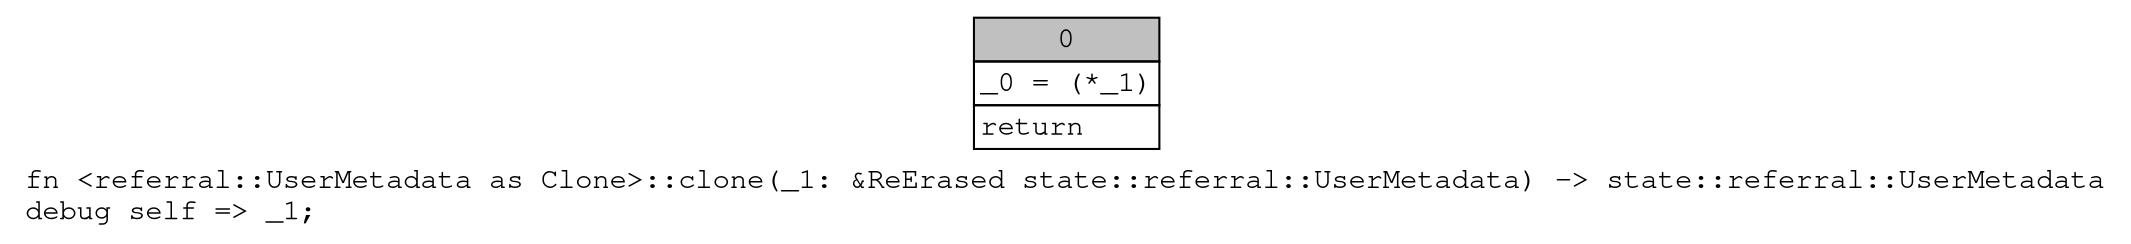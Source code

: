 digraph Mir_0_8719 {
    graph [fontname="Courier, monospace"];
    node [fontname="Courier, monospace"];
    edge [fontname="Courier, monospace"];
    label=<fn &lt;referral::UserMetadata as Clone&gt;::clone(_1: &amp;ReErased state::referral::UserMetadata) -&gt; state::referral::UserMetadata<br align="left"/>debug self =&gt; _1;<br align="left"/>>;
    bb0__0_8719 [shape="none", label=<<table border="0" cellborder="1" cellspacing="0"><tr><td bgcolor="gray" align="center" colspan="1">0</td></tr><tr><td align="left" balign="left">_0 = (*_1)<br/></td></tr><tr><td align="left">return</td></tr></table>>];
}
